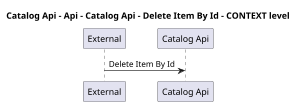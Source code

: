 @startuml
skinparam dpi 60

title Catalog Api - Api - Catalog Api - Delete Item By Id - CONTEXT level

participant "External" as C4InterFlow.SoftwareSystems.ExternalSystem
participant "Catalog Api" as dotnet.eShop.Architecture.SoftwareSystems.CatalogApi

C4InterFlow.SoftwareSystems.ExternalSystem -> dotnet.eShop.Architecture.SoftwareSystems.CatalogApi : Delete Item By Id


@enduml
